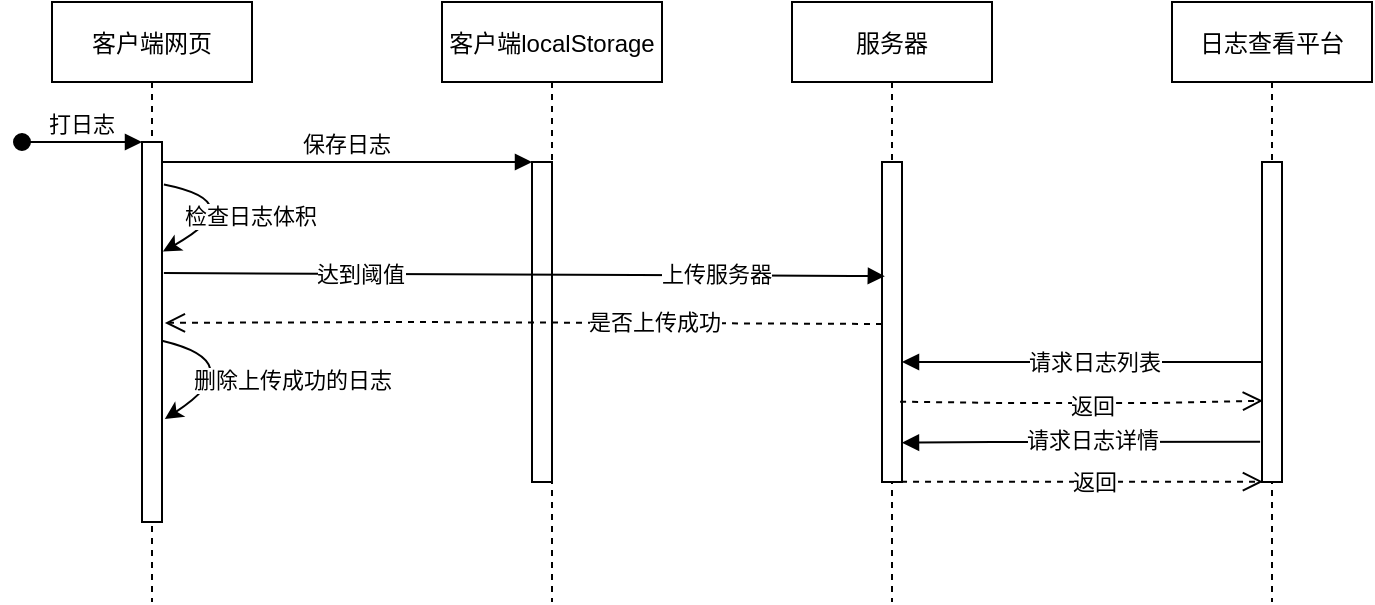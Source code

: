 <mxfile version="14.9.3" type="github">
  <diagram id="kgpKYQtTHZ0yAKxKKP6v" name="Page-1">
    <mxGraphModel dx="784" dy="550" grid="1" gridSize="10" guides="1" tooltips="1" connect="1" arrows="1" fold="1" page="1" pageScale="1" pageWidth="850" pageHeight="1100" math="0" shadow="0">
      <root>
        <mxCell id="0" />
        <mxCell id="1" parent="0" />
        <mxCell id="3nuBFxr9cyL0pnOWT2aG-1" value="客户端网页" style="shape=umlLifeline;perimeter=lifelinePerimeter;container=1;collapsible=0;recursiveResize=0;rounded=0;shadow=0;strokeWidth=1;" parent="1" vertex="1">
          <mxGeometry x="120" y="80" width="100" height="300" as="geometry" />
        </mxCell>
        <mxCell id="3nuBFxr9cyL0pnOWT2aG-2" value="" style="points=[];perimeter=orthogonalPerimeter;rounded=0;shadow=0;strokeWidth=1;" parent="3nuBFxr9cyL0pnOWT2aG-1" vertex="1">
          <mxGeometry x="45" y="70" width="10" height="190" as="geometry" />
        </mxCell>
        <mxCell id="3nuBFxr9cyL0pnOWT2aG-3" value="打日志" style="verticalAlign=bottom;startArrow=oval;endArrow=block;startSize=8;shadow=0;strokeWidth=1;" parent="3nuBFxr9cyL0pnOWT2aG-1" target="3nuBFxr9cyL0pnOWT2aG-2" edge="1">
          <mxGeometry relative="1" as="geometry">
            <mxPoint x="-15" y="70" as="sourcePoint" />
          </mxGeometry>
        </mxCell>
        <mxCell id="xeWJZMg9ivjzSz6-TMb7-11" value="" style="curved=1;endArrow=classic;html=1;exitX=1.095;exitY=0.112;exitDx=0;exitDy=0;exitPerimeter=0;entryX=1.048;entryY=0.288;entryDx=0;entryDy=0;entryPerimeter=0;" edge="1" parent="3nuBFxr9cyL0pnOWT2aG-1" source="3nuBFxr9cyL0pnOWT2aG-2" target="3nuBFxr9cyL0pnOWT2aG-2">
          <mxGeometry width="50" height="50" relative="1" as="geometry">
            <mxPoint x="60.24" y="92.04" as="sourcePoint" />
            <mxPoint x="60" y="130" as="targetPoint" />
            <Array as="points">
              <mxPoint x="100" y="100" />
            </Array>
          </mxGeometry>
        </mxCell>
        <mxCell id="xeWJZMg9ivjzSz6-TMb7-12" value="检查日志体积" style="edgeLabel;html=1;align=center;verticalAlign=middle;resizable=0;points=[];" vertex="1" connectable="0" parent="xeWJZMg9ivjzSz6-TMb7-11">
          <mxGeometry x="0.419" y="-5" relative="1" as="geometry">
            <mxPoint x="21" as="offset" />
          </mxGeometry>
        </mxCell>
        <mxCell id="xeWJZMg9ivjzSz6-TMb7-14" value="" style="curved=1;endArrow=classic;html=1;exitX=1;exitY=0.523;exitDx=0;exitDy=0;exitPerimeter=0;entryX=1.143;entryY=0.729;entryDx=0;entryDy=0;entryPerimeter=0;" edge="1" parent="3nuBFxr9cyL0pnOWT2aG-1" source="3nuBFxr9cyL0pnOWT2aG-2" target="3nuBFxr9cyL0pnOWT2aG-2">
          <mxGeometry width="50" height="50" relative="1" as="geometry">
            <mxPoint x="60.24" y="172.04" as="sourcePoint" />
            <mxPoint x="60" y="210" as="targetPoint" />
            <Array as="points">
              <mxPoint x="100" y="180" />
            </Array>
          </mxGeometry>
        </mxCell>
        <mxCell id="xeWJZMg9ivjzSz6-TMb7-15" value="删除上传成功的日志" style="edgeLabel;html=1;align=center;verticalAlign=middle;resizable=0;points=[];" vertex="1" connectable="0" parent="xeWJZMg9ivjzSz6-TMb7-14">
          <mxGeometry x="0.419" y="-5" relative="1" as="geometry">
            <mxPoint x="42" as="offset" />
          </mxGeometry>
        </mxCell>
        <mxCell id="3nuBFxr9cyL0pnOWT2aG-5" value="客户端localStorage" style="shape=umlLifeline;perimeter=lifelinePerimeter;container=1;collapsible=0;recursiveResize=0;rounded=0;shadow=0;strokeWidth=1;" parent="1" vertex="1">
          <mxGeometry x="315" y="80" width="110" height="300" as="geometry" />
        </mxCell>
        <mxCell id="3nuBFxr9cyL0pnOWT2aG-6" value="" style="points=[];perimeter=orthogonalPerimeter;rounded=0;shadow=0;strokeWidth=1;" parent="3nuBFxr9cyL0pnOWT2aG-5" vertex="1">
          <mxGeometry x="45" y="80" width="10" height="160" as="geometry" />
        </mxCell>
        <mxCell id="3nuBFxr9cyL0pnOWT2aG-8" value="保存日志" style="verticalAlign=bottom;endArrow=block;entryX=0;entryY=0;shadow=0;strokeWidth=1;" parent="1" source="3nuBFxr9cyL0pnOWT2aG-2" target="3nuBFxr9cyL0pnOWT2aG-6" edge="1">
          <mxGeometry relative="1" as="geometry">
            <mxPoint x="275" y="160" as="sourcePoint" />
            <Array as="points">
              <mxPoint x="210" y="160" />
            </Array>
          </mxGeometry>
        </mxCell>
        <mxCell id="xeWJZMg9ivjzSz6-TMb7-1" value="服务器" style="shape=umlLifeline;perimeter=lifelinePerimeter;container=1;collapsible=0;recursiveResize=0;rounded=0;shadow=0;strokeWidth=1;" vertex="1" parent="1">
          <mxGeometry x="490" y="80" width="100" height="300" as="geometry" />
        </mxCell>
        <mxCell id="xeWJZMg9ivjzSz6-TMb7-2" value="" style="points=[];perimeter=orthogonalPerimeter;rounded=0;shadow=0;strokeWidth=1;" vertex="1" parent="xeWJZMg9ivjzSz6-TMb7-1">
          <mxGeometry x="45" y="80" width="10" height="160" as="geometry" />
        </mxCell>
        <mxCell id="xeWJZMg9ivjzSz6-TMb7-3" value="日志查看平台" style="shape=umlLifeline;perimeter=lifelinePerimeter;container=1;collapsible=0;recursiveResize=0;rounded=0;shadow=0;strokeWidth=1;" vertex="1" parent="1">
          <mxGeometry x="680" y="80" width="100" height="300" as="geometry" />
        </mxCell>
        <mxCell id="xeWJZMg9ivjzSz6-TMb7-4" value="" style="points=[];perimeter=orthogonalPerimeter;rounded=0;shadow=0;strokeWidth=1;" vertex="1" parent="xeWJZMg9ivjzSz6-TMb7-3">
          <mxGeometry x="45" y="80" width="10" height="160" as="geometry" />
        </mxCell>
        <mxCell id="xeWJZMg9ivjzSz6-TMb7-5" value="" style="verticalAlign=bottom;endArrow=block;shadow=0;strokeWidth=1;entryX=0.143;entryY=0.357;entryDx=0;entryDy=0;entryPerimeter=0;exitX=1.095;exitY=0.345;exitDx=0;exitDy=0;exitPerimeter=0;" edge="1" parent="1" source="3nuBFxr9cyL0pnOWT2aG-2" target="xeWJZMg9ivjzSz6-TMb7-2">
          <mxGeometry relative="1" as="geometry">
            <mxPoint x="181.67" y="217.04" as="sourcePoint" />
            <mxPoint x="530" y="210" as="targetPoint" />
            <Array as="points">
              <mxPoint x="530" y="217" />
            </Array>
          </mxGeometry>
        </mxCell>
        <mxCell id="xeWJZMg9ivjzSz6-TMb7-9" value="上传服务器" style="edgeLabel;html=1;align=center;verticalAlign=middle;resizable=0;points=[];" vertex="1" connectable="0" parent="xeWJZMg9ivjzSz6-TMb7-5">
          <mxGeometry x="0.393" y="1" relative="1" as="geometry">
            <mxPoint x="25" as="offset" />
          </mxGeometry>
        </mxCell>
        <mxCell id="xeWJZMg9ivjzSz6-TMb7-13" value="达到阈值" style="edgeLabel;html=1;align=center;verticalAlign=middle;resizable=0;points=[];" vertex="1" connectable="0" parent="xeWJZMg9ivjzSz6-TMb7-5">
          <mxGeometry x="-0.458" relative="1" as="geometry">
            <mxPoint as="offset" />
          </mxGeometry>
        </mxCell>
        <mxCell id="xeWJZMg9ivjzSz6-TMb7-7" value="" style="verticalAlign=bottom;endArrow=open;dashed=1;endSize=8;exitX=0;exitY=0.95;shadow=0;strokeWidth=1;entryX=1.143;entryY=0.476;entryDx=0;entryDy=0;entryPerimeter=0;" edge="1" parent="1" target="3nuBFxr9cyL0pnOWT2aG-2">
          <mxGeometry relative="1" as="geometry">
            <mxPoint x="183.1" y="241.28" as="targetPoint" />
            <mxPoint x="535" y="241" as="sourcePoint" />
            <Array as="points">
              <mxPoint x="300" y="240" />
            </Array>
          </mxGeometry>
        </mxCell>
        <mxCell id="xeWJZMg9ivjzSz6-TMb7-10" value="是否上传成功" style="edgeLabel;html=1;align=center;verticalAlign=middle;resizable=0;points=[];" vertex="1" connectable="0" parent="xeWJZMg9ivjzSz6-TMb7-7">
          <mxGeometry x="-0.232" y="-1" relative="1" as="geometry">
            <mxPoint x="23" as="offset" />
          </mxGeometry>
        </mxCell>
        <mxCell id="xeWJZMg9ivjzSz6-TMb7-16" value="" style="verticalAlign=bottom;endArrow=block;shadow=0;strokeWidth=1;" edge="1" parent="1" source="xeWJZMg9ivjzSz6-TMb7-4">
          <mxGeometry relative="1" as="geometry">
            <mxPoint x="690" y="260" as="sourcePoint" />
            <mxPoint x="545" y="260" as="targetPoint" />
            <Array as="points" />
          </mxGeometry>
        </mxCell>
        <mxCell id="xeWJZMg9ivjzSz6-TMb7-20" value="请求日志列表" style="edgeLabel;html=1;align=center;verticalAlign=middle;resizable=0;points=[];" vertex="1" connectable="0" parent="xeWJZMg9ivjzSz6-TMb7-16">
          <mxGeometry x="-0.138" relative="1" as="geometry">
            <mxPoint x="-7" as="offset" />
          </mxGeometry>
        </mxCell>
        <mxCell id="xeWJZMg9ivjzSz6-TMb7-17" value="" style="verticalAlign=bottom;endArrow=open;dashed=1;endSize=8;shadow=0;strokeWidth=1;exitX=0.905;exitY=0.749;exitDx=0;exitDy=0;exitPerimeter=0;entryX=0.048;entryY=0.746;entryDx=0;entryDy=0;entryPerimeter=0;" edge="1" parent="1" source="xeWJZMg9ivjzSz6-TMb7-2" target="xeWJZMg9ivjzSz6-TMb7-4">
          <mxGeometry relative="1" as="geometry">
            <mxPoint x="720" y="280" as="targetPoint" />
            <mxPoint x="550" y="280" as="sourcePoint" />
            <Array as="points">
              <mxPoint x="600" y="280.56" />
              <mxPoint x="670" y="280.56" />
            </Array>
          </mxGeometry>
        </mxCell>
        <mxCell id="xeWJZMg9ivjzSz6-TMb7-21" value="返回" style="edgeLabel;html=1;align=center;verticalAlign=middle;resizable=0;points=[];" vertex="1" connectable="0" parent="xeWJZMg9ivjzSz6-TMb7-17">
          <mxGeometry x="-0.029" y="-1" relative="1" as="geometry">
            <mxPoint x="8" as="offset" />
          </mxGeometry>
        </mxCell>
        <mxCell id="xeWJZMg9ivjzSz6-TMb7-18" value="" style="verticalAlign=bottom;endArrow=block;shadow=0;strokeWidth=1;exitX=-0.095;exitY=0.874;exitDx=0;exitDy=0;exitPerimeter=0;entryX=1;entryY=0.877;entryDx=0;entryDy=0;entryPerimeter=0;" edge="1" parent="1" source="xeWJZMg9ivjzSz6-TMb7-4" target="xeWJZMg9ivjzSz6-TMb7-2">
          <mxGeometry relative="1" as="geometry">
            <mxPoint x="720" y="300" as="sourcePoint" />
            <mxPoint x="560" y="298" as="targetPoint" />
            <Array as="points">
              <mxPoint x="600" y="300" />
            </Array>
          </mxGeometry>
        </mxCell>
        <mxCell id="xeWJZMg9ivjzSz6-TMb7-22" value="请求日志详情" style="edgeLabel;html=1;align=center;verticalAlign=middle;resizable=0;points=[];" vertex="1" connectable="0" parent="xeWJZMg9ivjzSz6-TMb7-18">
          <mxGeometry x="0.083" y="-1" relative="1" as="geometry">
            <mxPoint x="13" as="offset" />
          </mxGeometry>
        </mxCell>
        <mxCell id="xeWJZMg9ivjzSz6-TMb7-19" value="" style="verticalAlign=bottom;endArrow=open;dashed=1;endSize=8;shadow=0;strokeWidth=1;exitX=0.952;exitY=0.999;exitDx=0;exitDy=0;exitPerimeter=0;entryX=0.048;entryY=0.999;entryDx=0;entryDy=0;entryPerimeter=0;" edge="1" parent="1" source="xeWJZMg9ivjzSz6-TMb7-2" target="xeWJZMg9ivjzSz6-TMb7-4">
          <mxGeometry relative="1" as="geometry">
            <mxPoint x="720" y="320" as="targetPoint" />
            <mxPoint x="550" y="320.48" as="sourcePoint" />
            <Array as="points" />
          </mxGeometry>
        </mxCell>
        <mxCell id="xeWJZMg9ivjzSz6-TMb7-23" value="返回" style="edgeLabel;html=1;align=center;verticalAlign=middle;resizable=0;points=[];" vertex="1" connectable="0" parent="xeWJZMg9ivjzSz6-TMb7-19">
          <mxGeometry x="-0.072" y="1" relative="1" as="geometry">
            <mxPoint x="12" y="1" as="offset" />
          </mxGeometry>
        </mxCell>
      </root>
    </mxGraphModel>
  </diagram>
</mxfile>
